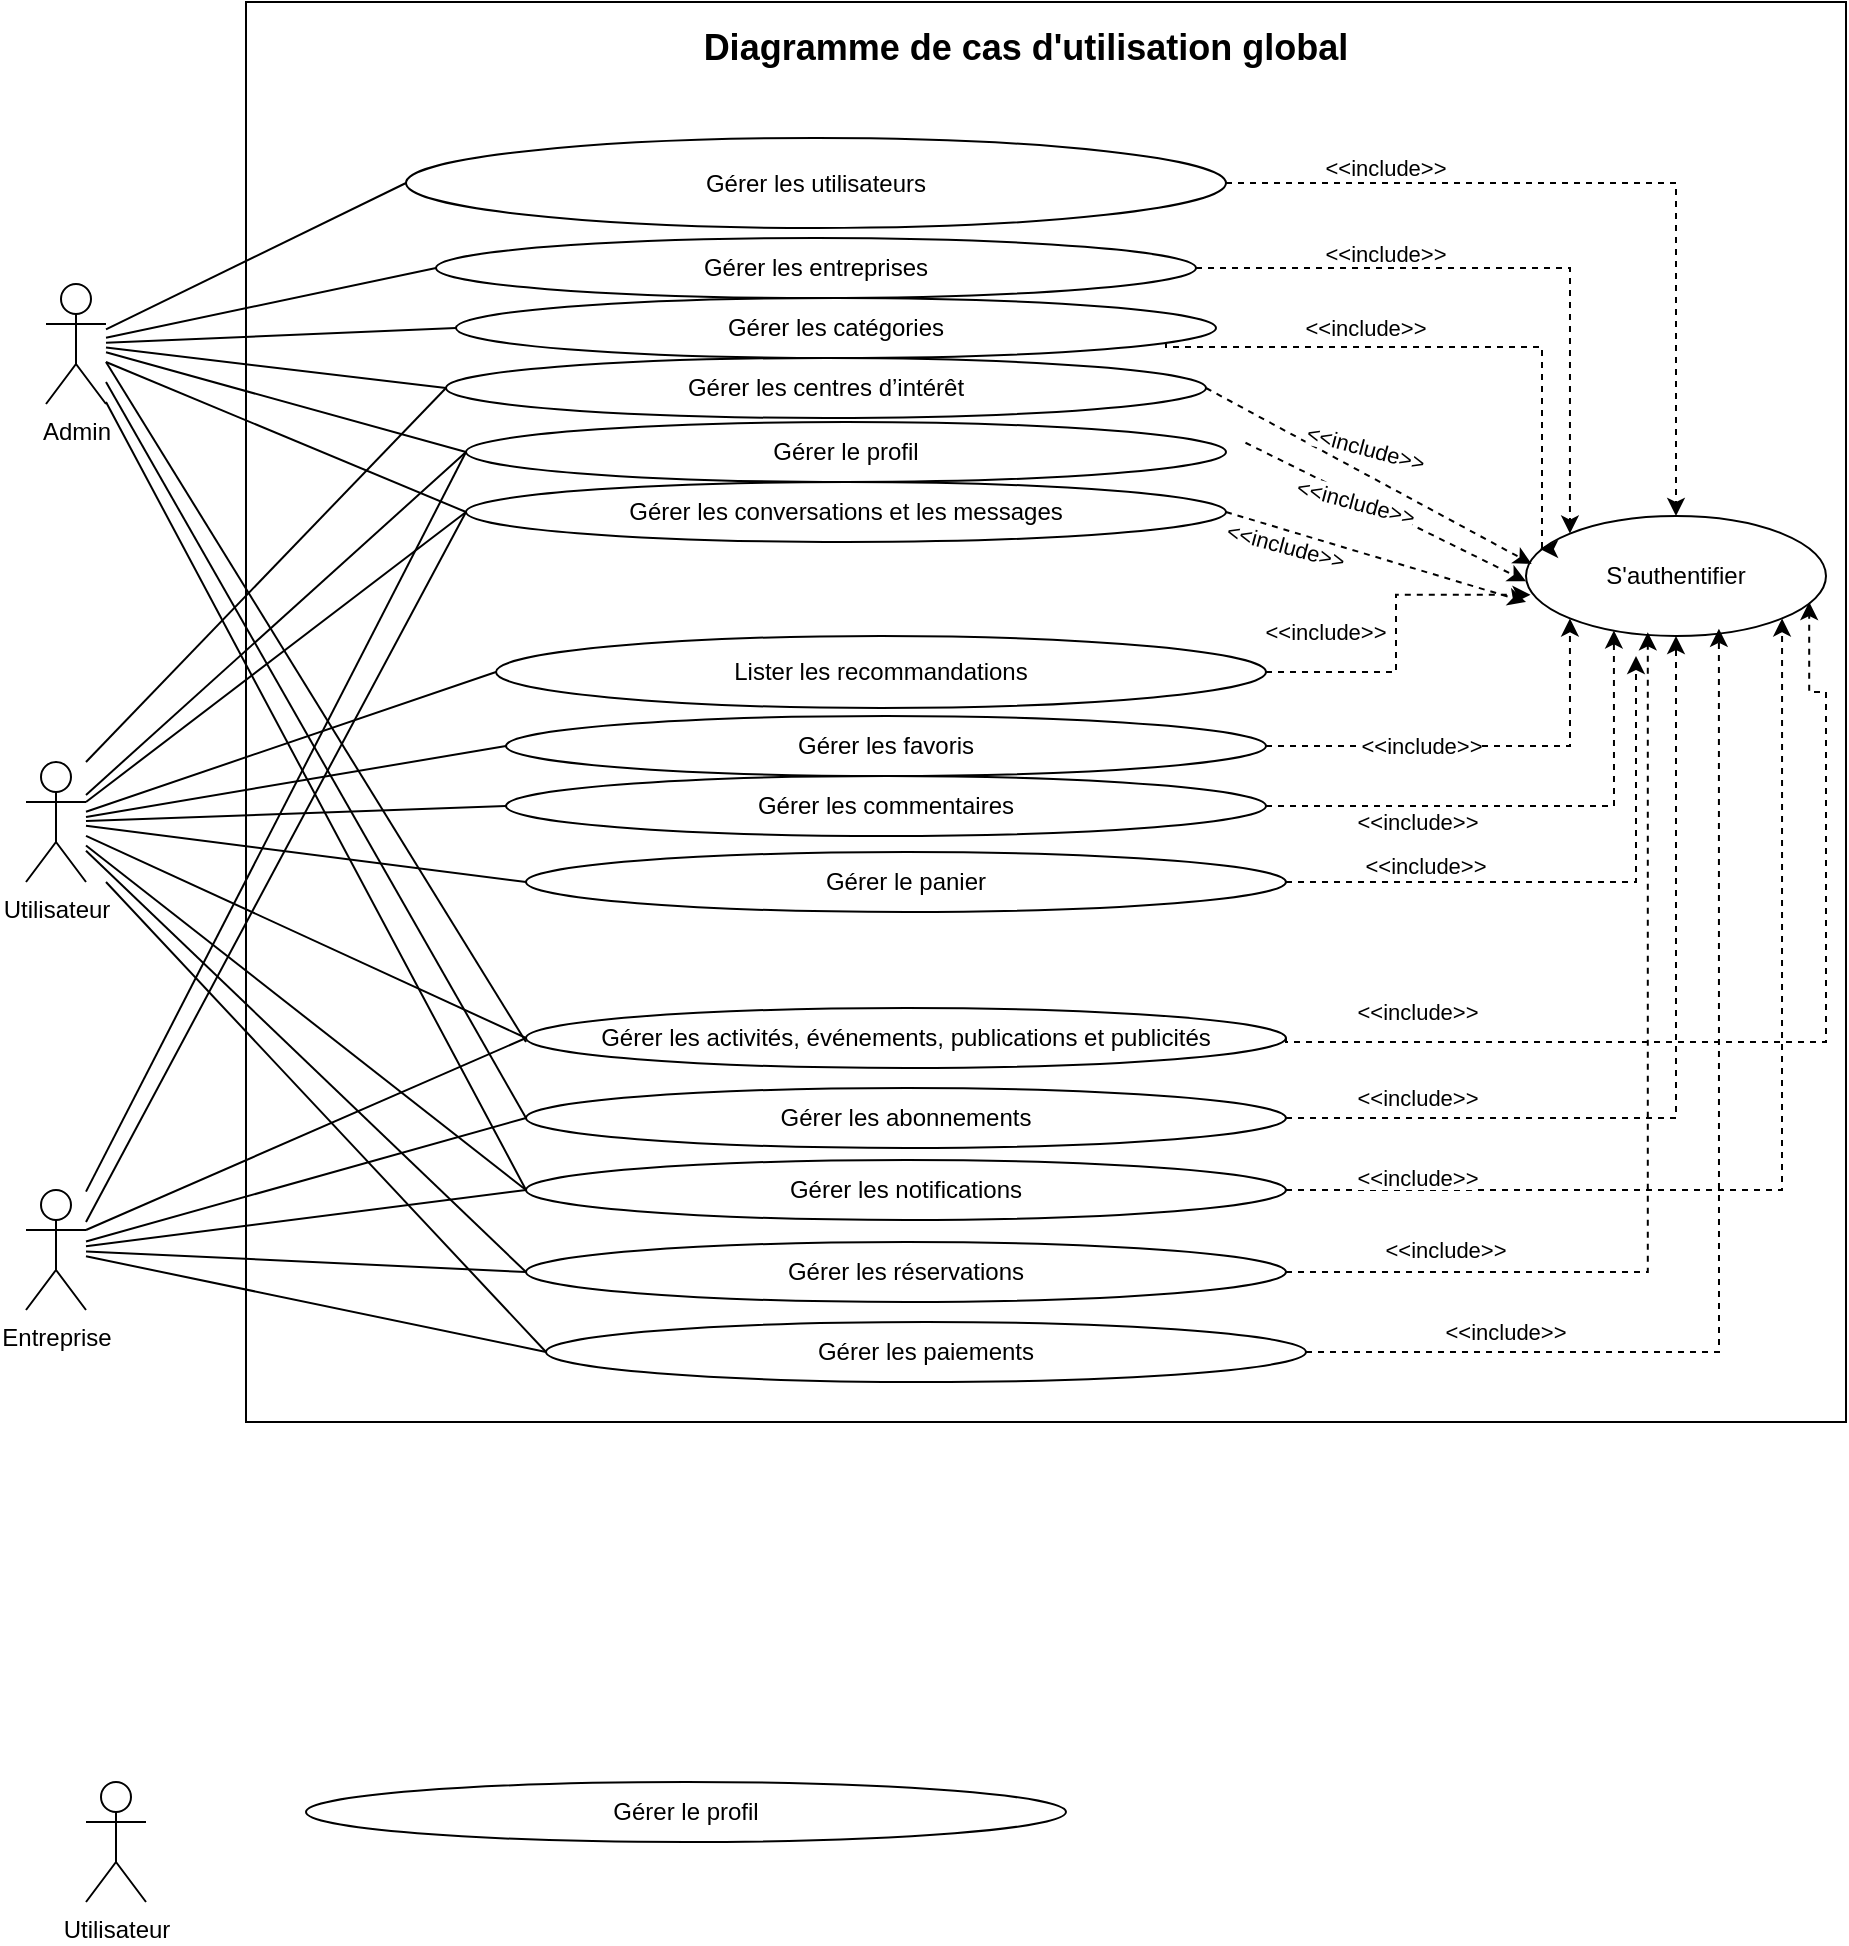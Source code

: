 <mxfile version="27.1.0">
  <diagram name="Page-1" id="sz8eyu6OzIK9mQOlLh0W">
    <mxGraphModel dx="1944" dy="756" grid="1" gridSize="10" guides="1" tooltips="1" connect="1" arrows="1" fold="1" page="1" pageScale="1" pageWidth="827" pageHeight="1169" math="0" shadow="0">
      <root>
        <mxCell id="0" />
        <mxCell id="1" parent="0" />
        <mxCell id="jzeLIzc8eokm52Ixfp3x-1" value="" style="rounded=0;whiteSpace=wrap;html=1;" parent="1" vertex="1">
          <mxGeometry x="200" y="180" width="800" height="710" as="geometry" />
        </mxCell>
        <mxCell id="jzeLIzc8eokm52Ixfp3x-2" value="&lt;span style=&quot;font-size: 18px;&quot;&gt;&lt;b&gt;Diagramme de cas d&#39;utilisation global&amp;nbsp;&lt;/b&gt;&lt;/span&gt;" style="text;html=1;align=center;verticalAlign=middle;whiteSpace=wrap;rounded=0;" parent="1" vertex="1">
          <mxGeometry x="365" y="188" width="455" height="30" as="geometry" />
        </mxCell>
        <mxCell id="jzeLIzc8eokm52Ixfp3x-3" style="rounded=0;orthogonalLoop=1;jettySize=auto;html=1;entryX=0;entryY=0.5;entryDx=0;entryDy=0;endArrow=none;startFill=0;" parent="1" source="jzeLIzc8eokm52Ixfp3x-8" target="jzeLIzc8eokm52Ixfp3x-23" edge="1">
          <mxGeometry relative="1" as="geometry" />
        </mxCell>
        <mxCell id="jzeLIzc8eokm52Ixfp3x-4" style="rounded=0;orthogonalLoop=1;jettySize=auto;html=1;entryX=0;entryY=0.5;entryDx=0;entryDy=0;endArrow=none;startFill=0;" parent="1" source="jzeLIzc8eokm52Ixfp3x-8" target="jzeLIzc8eokm52Ixfp3x-26" edge="1">
          <mxGeometry relative="1" as="geometry" />
        </mxCell>
        <mxCell id="jzeLIzc8eokm52Ixfp3x-6" style="rounded=0;orthogonalLoop=1;jettySize=auto;html=1;entryX=0;entryY=0.5;entryDx=0;entryDy=0;endArrow=none;startFill=0;" parent="1" source="jzeLIzc8eokm52Ixfp3x-8" target="jzeLIzc8eokm52Ixfp3x-37" edge="1">
          <mxGeometry relative="1" as="geometry" />
        </mxCell>
        <mxCell id="jzeLIzc8eokm52Ixfp3x-8" value="Admin" style="shape=umlActor;verticalLabelPosition=bottom;verticalAlign=top;html=1;outlineConnect=0;" parent="1" vertex="1">
          <mxGeometry x="100" y="321" width="30" height="60" as="geometry" />
        </mxCell>
        <mxCell id="jzeLIzc8eokm52Ixfp3x-9" style="rounded=0;orthogonalLoop=1;jettySize=auto;html=1;entryX=0;entryY=0.5;entryDx=0;entryDy=0;endArrow=none;startFill=0;" parent="1" source="jzeLIzc8eokm52Ixfp3x-12" target="jzeLIzc8eokm52Ixfp3x-31" edge="1">
          <mxGeometry relative="1" as="geometry" />
        </mxCell>
        <mxCell id="jzeLIzc8eokm52Ixfp3x-10" style="rounded=0;orthogonalLoop=1;jettySize=auto;html=1;entryX=0;entryY=0.5;entryDx=0;entryDy=0;endArrow=none;endFill=1;startFill=0;" parent="1" source="jzeLIzc8eokm52Ixfp3x-12" target="jzeLIzc8eokm52Ixfp3x-32" edge="1">
          <mxGeometry relative="1" as="geometry" />
        </mxCell>
        <mxCell id="jzeLIzc8eokm52Ixfp3x-11" style="rounded=0;orthogonalLoop=1;jettySize=auto;html=1;entryX=0;entryY=0.5;entryDx=0;entryDy=0;endArrow=none;startFill=0;" parent="1" source="jzeLIzc8eokm52Ixfp3x-12" target="jzeLIzc8eokm52Ixfp3x-33" edge="1">
          <mxGeometry relative="1" as="geometry" />
        </mxCell>
        <mxCell id="jzeLIzc8eokm52Ixfp3x-12" value="Entreprise" style="shape=umlActor;verticalLabelPosition=bottom;verticalAlign=top;html=1;outlineConnect=0;" parent="1" vertex="1">
          <mxGeometry x="90" y="774" width="30" height="60" as="geometry" />
        </mxCell>
        <mxCell id="jzeLIzc8eokm52Ixfp3x-18" style="rounded=0;orthogonalLoop=1;jettySize=auto;html=1;entryX=0;entryY=0.5;entryDx=0;entryDy=0;endArrow=none;startFill=0;" parent="1" source="jzeLIzc8eokm52Ixfp3x-21" target="jzeLIzc8eokm52Ixfp3x-28" edge="1">
          <mxGeometry relative="1" as="geometry" />
        </mxCell>
        <mxCell id="jzeLIzc8eokm52Ixfp3x-19" style="rounded=0;orthogonalLoop=1;jettySize=auto;html=1;entryX=0;entryY=0.5;entryDx=0;entryDy=0;endArrow=none;startFill=0;" parent="1" source="jzeLIzc8eokm52Ixfp3x-21" target="jzeLIzc8eokm52Ixfp3x-29" edge="1">
          <mxGeometry relative="1" as="geometry" />
        </mxCell>
        <mxCell id="jzeLIzc8eokm52Ixfp3x-20" style="rounded=0;orthogonalLoop=1;jettySize=auto;html=1;entryX=0;entryY=0.5;entryDx=0;entryDy=0;endArrow=none;startFill=0;" parent="1" source="jzeLIzc8eokm52Ixfp3x-21" target="jzeLIzc8eokm52Ixfp3x-51" edge="1">
          <mxGeometry relative="1" as="geometry" />
        </mxCell>
        <mxCell id="jzeLIzc8eokm52Ixfp3x-21" value="Utilisateur" style="shape=umlActor;verticalLabelPosition=bottom;verticalAlign=top;html=1;outlineConnect=0;" parent="1" vertex="1">
          <mxGeometry x="90" y="560" width="30" height="60" as="geometry" />
        </mxCell>
        <mxCell id="jzeLIzc8eokm52Ixfp3x-22" style="edgeStyle=orthogonalEdgeStyle;rounded=0;orthogonalLoop=1;jettySize=auto;html=1;dashed=1;" parent="1" source="jzeLIzc8eokm52Ixfp3x-23" target="jzeLIzc8eokm52Ixfp3x-24" edge="1">
          <mxGeometry relative="1" as="geometry" />
        </mxCell>
        <mxCell id="jzeLIzc8eokm52Ixfp3x-23" value="Gérer les utilisateurs" style="ellipse;whiteSpace=wrap;html=1;" parent="1" vertex="1">
          <mxGeometry x="280" y="248" width="410" height="45" as="geometry" />
        </mxCell>
        <mxCell id="jzeLIzc8eokm52Ixfp3x-24" value="S&#39;authentifier" style="ellipse;whiteSpace=wrap;html=1;" parent="1" vertex="1">
          <mxGeometry x="840" y="437" width="150" height="60" as="geometry" />
        </mxCell>
        <mxCell id="jzeLIzc8eokm52Ixfp3x-25" value="Gérer le profil" style="ellipse;whiteSpace=wrap;html=1;" parent="1" vertex="1">
          <mxGeometry x="310" y="390" width="380" height="30" as="geometry" />
        </mxCell>
        <mxCell id="jzeLIzc8eokm52Ixfp3x-26" value="Gérer les centres d’intérêt" style="ellipse;whiteSpace=wrap;html=1;" parent="1" vertex="1">
          <mxGeometry x="300" y="358" width="380" height="30" as="geometry" />
        </mxCell>
        <mxCell id="jzeLIzc8eokm52Ixfp3x-28" value="Gérer les favoris" style="ellipse;whiteSpace=wrap;html=1;" parent="1" vertex="1">
          <mxGeometry x="330" y="537" width="380" height="30" as="geometry" />
        </mxCell>
        <mxCell id="jzeLIzc8eokm52Ixfp3x-29" value="Gérer les commentaires" style="ellipse;whiteSpace=wrap;html=1;" parent="1" vertex="1">
          <mxGeometry x="330" y="567" width="380" height="30" as="geometry" />
        </mxCell>
        <mxCell id="jzeLIzc8eokm52Ixfp3x-30" style="edgeStyle=orthogonalEdgeStyle;rounded=0;orthogonalLoop=1;jettySize=auto;html=1;entryX=0.406;entryY=0.969;entryDx=0;entryDy=0;dashed=1;entryPerimeter=0;" parent="1" source="jzeLIzc8eokm52Ixfp3x-31" target="jzeLIzc8eokm52Ixfp3x-24" edge="1">
          <mxGeometry relative="1" as="geometry" />
        </mxCell>
        <mxCell id="jzeLIzc8eokm52Ixfp3x-31" value="Gérer les réservations" style="ellipse;whiteSpace=wrap;html=1;" parent="1" vertex="1">
          <mxGeometry x="340" y="800" width="380" height="30" as="geometry" />
        </mxCell>
        <mxCell id="jzeLIzc8eokm52Ixfp3x-32" value="Gérer les abonnements" style="ellipse;whiteSpace=wrap;html=1;" parent="1" vertex="1">
          <mxGeometry x="340" y="723" width="380" height="30" as="geometry" />
        </mxCell>
        <mxCell id="jzeLIzc8eokm52Ixfp3x-33" value="Gérer les paiements" style="ellipse;whiteSpace=wrap;html=1;" parent="1" vertex="1">
          <mxGeometry x="350" y="840" width="380" height="30" as="geometry" />
        </mxCell>
        <mxCell id="jzeLIzc8eokm52Ixfp3x-34" style="edgeStyle=orthogonalEdgeStyle;rounded=0;orthogonalLoop=1;jettySize=auto;html=1;entryX=0.5;entryY=1;entryDx=0;entryDy=0;dashed=1;" parent="1" source="jzeLIzc8eokm52Ixfp3x-32" target="jzeLIzc8eokm52Ixfp3x-24" edge="1">
          <mxGeometry relative="1" as="geometry" />
        </mxCell>
        <mxCell id="jzeLIzc8eokm52Ixfp3x-35" style="edgeStyle=orthogonalEdgeStyle;rounded=0;orthogonalLoop=1;jettySize=auto;html=1;entryX=0.643;entryY=0.94;entryDx=0;entryDy=0;entryPerimeter=0;endArrow=classic;startFill=0;endFill=1;dashed=1;" parent="1" source="jzeLIzc8eokm52Ixfp3x-33" target="jzeLIzc8eokm52Ixfp3x-24" edge="1">
          <mxGeometry relative="1" as="geometry" />
        </mxCell>
        <mxCell id="jzeLIzc8eokm52Ixfp3x-36" value="Gérer les activités, événements, publications et publicités" style="ellipse;whiteSpace=wrap;html=1;" parent="1" vertex="1">
          <mxGeometry x="340" y="683" width="380" height="30" as="geometry" />
        </mxCell>
        <mxCell id="jzeLIzc8eokm52Ixfp3x-37" value="Gérer les catégories" style="ellipse;whiteSpace=wrap;html=1;" parent="1" vertex="1">
          <mxGeometry x="305" y="328" width="380" height="30" as="geometry" />
        </mxCell>
        <mxCell id="jzeLIzc8eokm52Ixfp3x-38" style="edgeStyle=orthogonalEdgeStyle;rounded=0;orthogonalLoop=1;jettySize=auto;html=1;entryX=1;entryY=1;entryDx=0;entryDy=0;dashed=1;" parent="1" source="jzeLIzc8eokm52Ixfp3x-39" target="jzeLIzc8eokm52Ixfp3x-24" edge="1">
          <mxGeometry relative="1" as="geometry" />
        </mxCell>
        <mxCell id="jzeLIzc8eokm52Ixfp3x-39" value="Gérer les&amp;nbsp;notifications" style="ellipse;whiteSpace=wrap;html=1;" parent="1" vertex="1">
          <mxGeometry x="340" y="759" width="380" height="30" as="geometry" />
        </mxCell>
        <mxCell id="jzeLIzc8eokm52Ixfp3x-41" style="edgeStyle=orthogonalEdgeStyle;rounded=0;orthogonalLoop=1;jettySize=auto;html=1;entryX=0;entryY=0;entryDx=0;entryDy=0;dashed=1;" parent="1" source="jzeLIzc8eokm52Ixfp3x-42" target="jzeLIzc8eokm52Ixfp3x-24" edge="1">
          <mxGeometry relative="1" as="geometry" />
        </mxCell>
        <mxCell id="jzeLIzc8eokm52Ixfp3x-42" value="Gérer les entreprises" style="ellipse;whiteSpace=wrap;html=1;" parent="1" vertex="1">
          <mxGeometry x="295" y="298" width="380" height="30" as="geometry" />
        </mxCell>
        <mxCell id="jzeLIzc8eokm52Ixfp3x-43" style="rounded=0;orthogonalLoop=1;jettySize=auto;html=1;entryX=0;entryY=0.5;entryDx=0;entryDy=0;endArrow=none;startFill=0;" parent="1" source="jzeLIzc8eokm52Ixfp3x-8" target="jzeLIzc8eokm52Ixfp3x-42" edge="1">
          <mxGeometry relative="1" as="geometry" />
        </mxCell>
        <mxCell id="jzeLIzc8eokm52Ixfp3x-44" style="rounded=0;orthogonalLoop=1;jettySize=auto;html=1;entryX=0;entryY=0.5;entryDx=0;entryDy=0;endArrow=none;startFill=0;" parent="1" source="jzeLIzc8eokm52Ixfp3x-8" target="jzeLIzc8eokm52Ixfp3x-25" edge="1">
          <mxGeometry relative="1" as="geometry">
            <mxPoint x="300" y="358" as="targetPoint" />
          </mxGeometry>
        </mxCell>
        <mxCell id="jzeLIzc8eokm52Ixfp3x-48" style="rounded=0;orthogonalLoop=1;jettySize=auto;html=1;entryX=0;entryY=0.5;entryDx=0;entryDy=0;endArrow=none;startFill=0;" parent="1" source="jzeLIzc8eokm52Ixfp3x-12" target="jzeLIzc8eokm52Ixfp3x-39" edge="1">
          <mxGeometry relative="1" as="geometry" />
        </mxCell>
        <mxCell id="jzeLIzc8eokm52Ixfp3x-49" style="edgeStyle=orthogonalEdgeStyle;rounded=0;orthogonalLoop=1;jettySize=auto;html=1;entryX=0.293;entryY=0.954;entryDx=0;entryDy=0;dashed=1;entryPerimeter=0;" parent="1" source="jzeLIzc8eokm52Ixfp3x-29" target="jzeLIzc8eokm52Ixfp3x-24" edge="1">
          <mxGeometry relative="1" as="geometry" />
        </mxCell>
        <mxCell id="jzeLIzc8eokm52Ixfp3x-50" style="edgeStyle=orthogonalEdgeStyle;rounded=0;orthogonalLoop=1;jettySize=auto;html=1;entryX=0;entryY=1;entryDx=0;entryDy=0;dashed=1;" parent="1" source="jzeLIzc8eokm52Ixfp3x-28" target="jzeLIzc8eokm52Ixfp3x-24" edge="1">
          <mxGeometry relative="1" as="geometry" />
        </mxCell>
        <mxCell id="jzeLIzc8eokm52Ixfp3x-51" value="Lister les recommandations" style="ellipse;whiteSpace=wrap;html=1;" parent="1" vertex="1">
          <mxGeometry x="325" y="497" width="385" height="36" as="geometry" />
        </mxCell>
        <mxCell id="jzeLIzc8eokm52Ixfp3x-52" style="edgeStyle=orthogonalEdgeStyle;rounded=0;orthogonalLoop=1;jettySize=auto;html=1;entryX=0.015;entryY=0.657;entryDx=0;entryDy=0;entryPerimeter=0;dashed=1;" parent="1" source="jzeLIzc8eokm52Ixfp3x-51" target="jzeLIzc8eokm52Ixfp3x-24" edge="1">
          <mxGeometry relative="1" as="geometry" />
        </mxCell>
        <mxCell id="jzeLIzc8eokm52Ixfp3x-53" value="&lt;span style=&quot;font-size: 11px; text-wrap-mode: nowrap; background-color: rgb(255, 255, 255);&quot;&gt;&amp;lt;&amp;lt;include&amp;gt;&amp;gt;&lt;/span&gt;" style="text;html=1;align=center;verticalAlign=middle;whiteSpace=wrap;rounded=0;" parent="1" vertex="1">
          <mxGeometry x="740" y="248" width="60" height="30" as="geometry" />
        </mxCell>
        <mxCell id="jzeLIzc8eokm52Ixfp3x-54" value="&lt;span style=&quot;font-size: 11px; text-wrap-mode: nowrap; background-color: rgb(255, 255, 255);&quot;&gt;&amp;lt;&amp;lt;include&amp;gt;&amp;gt;&lt;/span&gt;" style="text;html=1;align=center;verticalAlign=middle;whiteSpace=wrap;rounded=0;" parent="1" vertex="1">
          <mxGeometry x="756" y="753" width="60" height="30" as="geometry" />
        </mxCell>
        <mxCell id="jzeLIzc8eokm52Ixfp3x-55" value="&lt;span style=&quot;font-size: 11px; text-wrap-mode: nowrap; background-color: rgb(255, 255, 255);&quot;&gt;&amp;lt;&amp;lt;include&amp;gt;&amp;gt;&lt;/span&gt;" style="text;html=1;align=center;verticalAlign=middle;whiteSpace=wrap;rounded=0;" parent="1" vertex="1">
          <mxGeometry x="756" y="713" width="60" height="30" as="geometry" />
        </mxCell>
        <mxCell id="jzeLIzc8eokm52Ixfp3x-56" value="&lt;span style=&quot;font-size: 11px; text-wrap-mode: nowrap; background-color: rgb(255, 255, 255);&quot;&gt;&amp;lt;&amp;lt;include&amp;gt;&amp;gt;&lt;/span&gt;" style="text;html=1;align=center;verticalAlign=middle;whiteSpace=wrap;rounded=0;" parent="1" vertex="1">
          <mxGeometry x="756" y="670" width="60" height="30" as="geometry" />
        </mxCell>
        <mxCell id="jzeLIzc8eokm52Ixfp3x-57" value="&lt;span style=&quot;font-size: 11px; text-wrap-mode: nowrap; background-color: rgb(255, 255, 255);&quot;&gt;&amp;lt;&amp;lt;include&amp;gt;&amp;gt;&lt;/span&gt;" style="text;html=1;align=center;verticalAlign=middle;whiteSpace=wrap;rounded=0;rotation=15;" parent="1" vertex="1">
          <mxGeometry x="690" y="437" width="60" height="30" as="geometry" />
        </mxCell>
        <mxCell id="jzeLIzc8eokm52Ixfp3x-58" value="&lt;span style=&quot;font-size: 11px; text-wrap-mode: nowrap; background-color: rgb(255, 255, 255);&quot;&gt;&amp;lt;&amp;lt;include&amp;gt;&amp;gt;&lt;/span&gt;" style="text;html=1;align=center;verticalAlign=middle;whiteSpace=wrap;rounded=0;" parent="1" vertex="1">
          <mxGeometry x="760" y="597" width="60" height="30" as="geometry" />
        </mxCell>
        <mxCell id="jzeLIzc8eokm52Ixfp3x-59" value="&lt;span style=&quot;font-size: 11px; text-wrap-mode: nowrap; background-color: rgb(255, 255, 255);&quot;&gt;&amp;lt;&amp;lt;include&amp;gt;&amp;gt;&lt;/span&gt;" style="text;html=1;align=center;verticalAlign=middle;whiteSpace=wrap;rounded=0;" parent="1" vertex="1">
          <mxGeometry x="756" y="575" width="60" height="30" as="geometry" />
        </mxCell>
        <mxCell id="jzeLIzc8eokm52Ixfp3x-60" value="&lt;span style=&quot;font-size: 11px; text-wrap-mode: nowrap; background-color: rgb(255, 255, 255);&quot;&gt;&amp;lt;&amp;lt;include&amp;gt;&amp;gt;&lt;/span&gt;" style="text;html=1;align=center;verticalAlign=middle;whiteSpace=wrap;rounded=0;" parent="1" vertex="1">
          <mxGeometry x="758" y="537" width="60" height="30" as="geometry" />
        </mxCell>
        <mxCell id="jzeLIzc8eokm52Ixfp3x-61" value="&lt;span style=&quot;font-size: 11px; text-wrap-mode: nowrap; background-color: rgb(255, 255, 255);&quot;&gt;&amp;lt;&amp;lt;include&amp;gt;&amp;gt;&lt;/span&gt;" style="text;html=1;align=center;verticalAlign=middle;whiteSpace=wrap;rounded=0;" parent="1" vertex="1">
          <mxGeometry x="740" y="291" width="60" height="30" as="geometry" />
        </mxCell>
        <mxCell id="jzeLIzc8eokm52Ixfp3x-62" style="edgeStyle=orthogonalEdgeStyle;rounded=0;orthogonalLoop=1;jettySize=auto;html=1;exitX=0.5;exitY=1;exitDx=0;exitDy=0;" parent="1" source="jzeLIzc8eokm52Ixfp3x-1" target="jzeLIzc8eokm52Ixfp3x-1" edge="1">
          <mxGeometry relative="1" as="geometry" />
        </mxCell>
        <mxCell id="jzeLIzc8eokm52Ixfp3x-63" value="Gérer le panier" style="ellipse;whiteSpace=wrap;html=1;" parent="1" vertex="1">
          <mxGeometry x="340" y="605" width="380" height="30" as="geometry" />
        </mxCell>
        <mxCell id="jzeLIzc8eokm52Ixfp3x-64" style="rounded=0;orthogonalLoop=1;jettySize=auto;html=1;entryX=0;entryY=0.5;entryDx=0;entryDy=0;endArrow=none;startFill=0;" parent="1" target="jzeLIzc8eokm52Ixfp3x-31" edge="1" source="jzeLIzc8eokm52Ixfp3x-21">
          <mxGeometry relative="1" as="geometry">
            <mxPoint x="137.5" y="605" as="sourcePoint" />
            <mxPoint x="307.5" y="637" as="targetPoint" />
          </mxGeometry>
        </mxCell>
        <mxCell id="jzeLIzc8eokm52Ixfp3x-65" style="rounded=0;orthogonalLoop=1;jettySize=auto;html=1;entryX=0;entryY=0.5;entryDx=0;entryDy=0;endArrow=none;startFill=0;" parent="1" target="jzeLIzc8eokm52Ixfp3x-33" edge="1">
          <mxGeometry relative="1" as="geometry">
            <mxPoint x="130" y="620" as="sourcePoint" />
            <mxPoint x="305" y="680" as="targetPoint" />
          </mxGeometry>
        </mxCell>
        <mxCell id="jzeLIzc8eokm52Ixfp3x-66" style="rounded=0;orthogonalLoop=1;jettySize=auto;html=1;entryX=0;entryY=0.5;entryDx=0;entryDy=0;endArrow=none;startFill=0;" parent="1" target="jzeLIzc8eokm52Ixfp3x-63" edge="1" source="jzeLIzc8eokm52Ixfp3x-21">
          <mxGeometry relative="1" as="geometry">
            <mxPoint x="140" y="607" as="sourcePoint" />
            <mxPoint x="310" y="639" as="targetPoint" />
          </mxGeometry>
        </mxCell>
        <mxCell id="jzeLIzc8eokm52Ixfp3x-67" style="rounded=0;orthogonalLoop=1;jettySize=auto;html=1;entryX=0;entryY=0.5;entryDx=0;entryDy=0;endArrow=none;startFill=0;" parent="1" target="jzeLIzc8eokm52Ixfp3x-32" edge="1">
          <mxGeometry relative="1" as="geometry">
            <mxPoint x="130" y="370" as="sourcePoint" />
            <mxPoint x="300" y="465.5" as="targetPoint" />
          </mxGeometry>
        </mxCell>
        <mxCell id="jzeLIzc8eokm52Ixfp3x-68" style="rounded=0;orthogonalLoop=1;jettySize=auto;html=1;endArrow=none;startFill=0;entryX=0;entryY=0.5;entryDx=0;entryDy=0;" parent="1" edge="1" target="jzeLIzc8eokm52Ixfp3x-39">
          <mxGeometry relative="1" as="geometry">
            <mxPoint x="130" y="380" as="sourcePoint" />
            <mxPoint x="310" y="830" as="targetPoint" />
          </mxGeometry>
        </mxCell>
        <mxCell id="jzeLIzc8eokm52Ixfp3x-71" style="rounded=0;orthogonalLoop=1;jettySize=auto;html=1;entryX=0;entryY=0.5;entryDx=0;entryDy=0;endArrow=none;startFill=0;exitX=1;exitY=0.333;exitDx=0;exitDy=0;exitPerimeter=0;" parent="1" target="jzeLIzc8eokm52Ixfp3x-36" edge="1" source="jzeLIzc8eokm52Ixfp3x-12">
          <mxGeometry relative="1" as="geometry">
            <mxPoint x="139.5" y="738" as="sourcePoint" />
            <mxPoint x="307.5" y="832" as="targetPoint" />
          </mxGeometry>
        </mxCell>
        <mxCell id="jzeLIzc8eokm52Ixfp3x-72" value="Gérer les conversations et les messages" style="ellipse;whiteSpace=wrap;html=1;" parent="1" vertex="1">
          <mxGeometry x="310" y="420" width="380" height="30" as="geometry" />
        </mxCell>
        <mxCell id="jzeLIzc8eokm52Ixfp3x-73" style="rounded=0;orthogonalLoop=1;jettySize=auto;html=1;entryX=0;entryY=0.5;entryDx=0;entryDy=0;endArrow=none;startFill=0;" parent="1" target="jzeLIzc8eokm52Ixfp3x-72" edge="1">
          <mxGeometry relative="1" as="geometry">
            <mxPoint x="130" y="360" as="sourcePoint" />
            <mxPoint x="300" y="458" as="targetPoint" />
          </mxGeometry>
        </mxCell>
        <mxCell id="jzeLIzc8eokm52Ixfp3x-74" style="rounded=0;orthogonalLoop=1;jettySize=auto;html=1;entryX=0;entryY=0.5;entryDx=0;entryDy=0;endArrow=none;startFill=0;exitX=1;exitY=0.333;exitDx=0;exitDy=0;exitPerimeter=0;" parent="1" target="jzeLIzc8eokm52Ixfp3x-72" edge="1" source="jzeLIzc8eokm52Ixfp3x-21">
          <mxGeometry relative="1" as="geometry">
            <mxPoint x="130" y="580" as="sourcePoint" />
            <mxPoint x="435" y="593" as="targetPoint" />
          </mxGeometry>
        </mxCell>
        <mxCell id="jzeLIzc8eokm52Ixfp3x-75" style="rounded=0;orthogonalLoop=1;jettySize=auto;html=1;entryX=0;entryY=0.5;entryDx=0;entryDy=0;endArrow=none;startFill=0;" parent="1" edge="1" target="jzeLIzc8eokm52Ixfp3x-72">
          <mxGeometry relative="1" as="geometry">
            <mxPoint x="120" y="790" as="sourcePoint" />
            <mxPoint x="307.5" y="497" as="targetPoint" />
          </mxGeometry>
        </mxCell>
        <mxCell id="jzeLIzc8eokm52Ixfp3x-145" style="edgeStyle=orthogonalEdgeStyle;rounded=0;orthogonalLoop=1;jettySize=auto;html=1;entryX=0;entryY=0;entryDx=0;entryDy=0;dashed=1;" parent="1" edge="1">
          <mxGeometry relative="1" as="geometry">
            <mxPoint x="660" y="350" as="sourcePoint" />
            <mxPoint x="847" y="453.5" as="targetPoint" />
            <Array as="points">
              <mxPoint x="660" y="352.5" />
              <mxPoint x="848" y="352.5" />
              <mxPoint x="848" y="453.5" />
            </Array>
          </mxGeometry>
        </mxCell>
        <mxCell id="jzeLIzc8eokm52Ixfp3x-146" value="&lt;span style=&quot;font-size: 11px; text-wrap-mode: nowrap; background-color: rgb(255, 255, 255);&quot;&gt;&amp;lt;&amp;lt;include&amp;gt;&amp;gt;&lt;/span&gt;" style="text;html=1;align=center;verticalAlign=middle;whiteSpace=wrap;rounded=0;" parent="1" vertex="1">
          <mxGeometry x="730" y="328" width="60" height="30" as="geometry" />
        </mxCell>
        <mxCell id="jzeLIzc8eokm52Ixfp3x-148" value="&lt;span style=&quot;font-size: 11px; text-wrap-mode: nowrap; background-color: rgb(255, 255, 255);&quot;&gt;&amp;lt;&amp;lt;include&amp;gt;&amp;gt;&lt;/span&gt;" style="text;html=1;align=center;verticalAlign=middle;whiteSpace=wrap;rounded=0;" parent="1" vertex="1">
          <mxGeometry x="770" y="789" width="60" height="30" as="geometry" />
        </mxCell>
        <mxCell id="jzeLIzc8eokm52Ixfp3x-149" style="edgeStyle=orthogonalEdgeStyle;rounded=0;orthogonalLoop=1;jettySize=auto;html=1;entryX=0.944;entryY=0.777;entryDx=0;entryDy=0;dashed=1;entryPerimeter=0;exitX=1;exitY=0.5;exitDx=0;exitDy=0;" parent="1" edge="1" source="jzeLIzc8eokm52Ixfp3x-36">
          <mxGeometry relative="1" as="geometry">
            <mxPoint x="690" y="862.67" as="sourcePoint" />
            <mxPoint x="981.6" y="480.0" as="targetPoint" />
            <Array as="points">
              <mxPoint x="720" y="700" />
              <mxPoint x="990" y="700" />
              <mxPoint x="990" y="525" />
              <mxPoint x="982" y="525" />
            </Array>
          </mxGeometry>
        </mxCell>
        <mxCell id="jzeLIzc8eokm52Ixfp3x-150" value="&lt;span style=&quot;font-size: 11px; text-wrap-mode: nowrap; background-color: rgb(255, 255, 255);&quot;&gt;&amp;lt;&amp;lt;include&amp;gt;&amp;gt;&lt;/span&gt;" style="text;html=1;align=center;verticalAlign=middle;whiteSpace=wrap;rounded=0;" parent="1" vertex="1">
          <mxGeometry x="800" y="830" width="60" height="30" as="geometry" />
        </mxCell>
        <mxCell id="jzeLIzc8eokm52Ixfp3x-153" value="" style="endArrow=classic;html=1;rounded=0;exitX=1;exitY=0.5;exitDx=0;exitDy=0;entryX=0.019;entryY=0.399;entryDx=0;entryDy=0;entryPerimeter=0;dashed=1;" parent="1" source="jzeLIzc8eokm52Ixfp3x-26" target="jzeLIzc8eokm52Ixfp3x-24" edge="1">
          <mxGeometry width="50" height="50" relative="1" as="geometry">
            <mxPoint x="700" y="400" as="sourcePoint" />
            <mxPoint x="750" y="350" as="targetPoint" />
          </mxGeometry>
        </mxCell>
        <mxCell id="jzeLIzc8eokm52Ixfp3x-155" value="" style="endArrow=classic;html=1;rounded=0;entryX=0.035;entryY=0.621;entryDx=0;entryDy=0;entryPerimeter=0;dashed=1;exitX=1;exitY=0.5;exitDx=0;exitDy=0;" parent="1" edge="1">
          <mxGeometry width="50" height="50" relative="1" as="geometry">
            <mxPoint x="699.75" y="400.37" as="sourcePoint" />
            <mxPoint x="840" y="469.63" as="targetPoint" />
          </mxGeometry>
        </mxCell>
        <mxCell id="jzeLIzc8eokm52Ixfp3x-156" value="" style="endArrow=classic;html=1;rounded=0;exitX=1;exitY=0.5;exitDx=0;exitDy=0;dashed=1;" parent="1" edge="1" source="jzeLIzc8eokm52Ixfp3x-72">
          <mxGeometry width="50" height="50" relative="1" as="geometry">
            <mxPoint x="685" y="491" as="sourcePoint" />
            <mxPoint x="840" y="480" as="targetPoint" />
          </mxGeometry>
        </mxCell>
        <mxCell id="jzeLIzc8eokm52Ixfp3x-157" value="&lt;span style=&quot;font-size: 11px; text-wrap-mode: nowrap; background-color: rgb(255, 255, 255);&quot;&gt;&amp;lt;&amp;lt;include&amp;gt;&amp;gt;&lt;/span&gt;" style="text;html=1;align=center;verticalAlign=middle;whiteSpace=wrap;rounded=0;rotation=15;" parent="1" vertex="1">
          <mxGeometry x="730" y="388" width="60" height="30" as="geometry" />
        </mxCell>
        <mxCell id="jzeLIzc8eokm52Ixfp3x-159" value="&lt;span style=&quot;font-size: 11px; text-wrap-mode: nowrap; background-color: rgb(255, 255, 255);&quot;&gt;&amp;lt;&amp;lt;include&amp;gt;&amp;gt;&lt;/span&gt;" style="text;html=1;align=center;verticalAlign=middle;whiteSpace=wrap;rounded=0;rotation=15;" parent="1" vertex="1">
          <mxGeometry x="724.75" y="415.37" width="60" height="30" as="geometry" />
        </mxCell>
        <mxCell id="jzeLIzc8eokm52Ixfp3x-160" value="&lt;span style=&quot;font-size: 11px; text-wrap-mode: nowrap; background-color: rgb(255, 255, 255);&quot;&gt;&amp;lt;&amp;lt;include&amp;gt;&amp;gt;&lt;/span&gt;" style="text;html=1;align=center;verticalAlign=middle;whiteSpace=wrap;rounded=0;" parent="1" vertex="1">
          <mxGeometry x="710" y="480" width="60" height="30" as="geometry" />
        </mxCell>
        <mxCell id="jzeLIzc8eokm52Ixfp3x-161" value="" style="endArrow=classic;html=1;rounded=0;exitX=1;exitY=0.5;exitDx=0;exitDy=0;dashed=1;" parent="1" source="jzeLIzc8eokm52Ixfp3x-63" edge="1">
          <mxGeometry width="50" height="50" relative="1" as="geometry">
            <mxPoint x="740" y="518" as="sourcePoint" />
            <mxPoint x="895" y="507" as="targetPoint" />
            <Array as="points">
              <mxPoint x="895" y="620" />
            </Array>
          </mxGeometry>
        </mxCell>
        <mxCell id="aByY1DoplT65pxPdlUXJ-1" style="rounded=0;orthogonalLoop=1;jettySize=auto;html=1;endArrow=none;startFill=0;entryX=0;entryY=0.5;entryDx=0;entryDy=0;" edge="1" parent="1" source="jzeLIzc8eokm52Ixfp3x-21" target="jzeLIzc8eokm52Ixfp3x-39">
          <mxGeometry relative="1" as="geometry">
            <mxPoint x="140" y="621.5" as="sourcePoint" />
            <mxPoint x="310" y="830" as="targetPoint" />
          </mxGeometry>
        </mxCell>
        <mxCell id="aByY1DoplT65pxPdlUXJ-2" style="rounded=0;orthogonalLoop=1;jettySize=auto;html=1;endArrow=none;startFill=0;entryX=0;entryY=0.5;entryDx=0;entryDy=0;" edge="1" parent="1" source="jzeLIzc8eokm52Ixfp3x-21" target="jzeLIzc8eokm52Ixfp3x-36">
          <mxGeometry relative="1" as="geometry">
            <mxPoint x="140" y="610" as="sourcePoint" />
            <mxPoint x="310" y="860" as="targetPoint" />
          </mxGeometry>
        </mxCell>
        <mxCell id="aByY1DoplT65pxPdlUXJ-3" style="rounded=0;orthogonalLoop=1;jettySize=auto;html=1;endArrow=none;startFill=0;" edge="1" parent="1">
          <mxGeometry relative="1" as="geometry">
            <mxPoint x="130" y="360" as="sourcePoint" />
            <mxPoint x="340" y="700" as="targetPoint" />
          </mxGeometry>
        </mxCell>
        <mxCell id="aByY1DoplT65pxPdlUXJ-4" style="rounded=0;orthogonalLoop=1;jettySize=auto;html=1;entryX=0;entryY=0.5;entryDx=0;entryDy=0;endArrow=none;startFill=0;" edge="1" parent="1" target="jzeLIzc8eokm52Ixfp3x-26">
          <mxGeometry relative="1" as="geometry">
            <mxPoint x="120" y="560" as="sourcePoint" />
            <mxPoint x="295" y="482" as="targetPoint" />
          </mxGeometry>
        </mxCell>
        <mxCell id="aByY1DoplT65pxPdlUXJ-5" style="rounded=0;orthogonalLoop=1;jettySize=auto;html=1;endArrow=none;startFill=0;entryX=0;entryY=0.5;entryDx=0;entryDy=0;" edge="1" parent="1" source="jzeLIzc8eokm52Ixfp3x-21" target="jzeLIzc8eokm52Ixfp3x-25">
          <mxGeometry relative="1" as="geometry">
            <mxPoint x="130" y="570" as="sourcePoint" />
            <mxPoint x="295" y="340" as="targetPoint" />
          </mxGeometry>
        </mxCell>
        <mxCell id="aByY1DoplT65pxPdlUXJ-6" style="rounded=0;orthogonalLoop=1;jettySize=auto;html=1;entryX=0;entryY=0.5;entryDx=0;entryDy=0;endArrow=none;startFill=0;" edge="1" parent="1" source="jzeLIzc8eokm52Ixfp3x-12" target="jzeLIzc8eokm52Ixfp3x-25">
          <mxGeometry relative="1" as="geometry">
            <mxPoint x="130" y="790" as="sourcePoint" />
            <mxPoint x="305" y="530" as="targetPoint" />
          </mxGeometry>
        </mxCell>
        <mxCell id="aByY1DoplT65pxPdlUXJ-7" value="Utilisateur" style="shape=umlActor;verticalLabelPosition=bottom;verticalAlign=top;html=1;outlineConnect=0;" vertex="1" parent="1">
          <mxGeometry x="120" y="1070" width="30" height="60" as="geometry" />
        </mxCell>
        <mxCell id="aByY1DoplT65pxPdlUXJ-8" value="Gérer le profil" style="ellipse;whiteSpace=wrap;html=1;" vertex="1" parent="1">
          <mxGeometry x="230" y="1070" width="380" height="30" as="geometry" />
        </mxCell>
      </root>
    </mxGraphModel>
  </diagram>
</mxfile>
